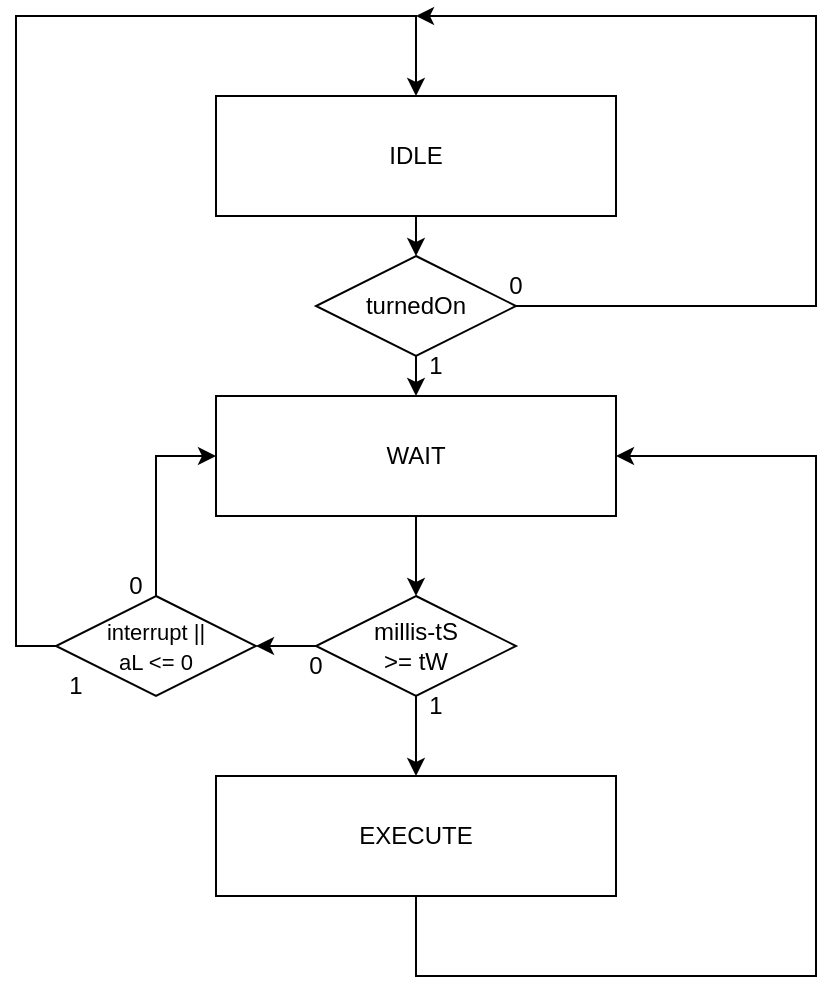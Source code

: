 <mxfile version="28.2.5">
  <diagram name="Página-1" id="82Q0bo6jeHpievK_1H9Z">
    <mxGraphModel dx="1042" dy="623" grid="1" gridSize="10" guides="1" tooltips="1" connect="1" arrows="1" fold="1" page="1" pageScale="1" pageWidth="827" pageHeight="1169" math="0" shadow="0">
      <root>
        <mxCell id="0" />
        <mxCell id="1" parent="0" />
        <mxCell id="UE6Zp9ZfauDdW80wpQd7-12" style="edgeStyle=orthogonalEdgeStyle;rounded=0;orthogonalLoop=1;jettySize=auto;html=1;exitX=0.5;exitY=1;exitDx=0;exitDy=0;entryX=0.5;entryY=0;entryDx=0;entryDy=0;" edge="1" parent="1" source="UE6Zp9ZfauDdW80wpQd7-1" target="UE6Zp9ZfauDdW80wpQd7-5">
          <mxGeometry relative="1" as="geometry" />
        </mxCell>
        <mxCell id="UE6Zp9ZfauDdW80wpQd7-1" value="" style="rounded=0;whiteSpace=wrap;html=1;" vertex="1" parent="1">
          <mxGeometry x="320" y="230" width="200" height="60" as="geometry" />
        </mxCell>
        <mxCell id="UE6Zp9ZfauDdW80wpQd7-2" value="WAIT" style="text;html=1;align=center;verticalAlign=middle;whiteSpace=wrap;rounded=0;" vertex="1" parent="1">
          <mxGeometry x="390" y="245" width="60" height="30" as="geometry" />
        </mxCell>
        <mxCell id="UE6Zp9ZfauDdW80wpQd7-31" style="edgeStyle=orthogonalEdgeStyle;rounded=0;orthogonalLoop=1;jettySize=auto;html=1;exitX=0.5;exitY=1;exitDx=0;exitDy=0;entryX=1;entryY=0.5;entryDx=0;entryDy=0;" edge="1" parent="1" source="UE6Zp9ZfauDdW80wpQd7-3" target="UE6Zp9ZfauDdW80wpQd7-1">
          <mxGeometry relative="1" as="geometry">
            <Array as="points">
              <mxPoint x="420" y="520" />
              <mxPoint x="620" y="520" />
              <mxPoint x="620" y="260" />
            </Array>
          </mxGeometry>
        </mxCell>
        <mxCell id="UE6Zp9ZfauDdW80wpQd7-3" value="" style="rounded=0;whiteSpace=wrap;html=1;" vertex="1" parent="1">
          <mxGeometry x="320" y="420" width="200" height="60" as="geometry" />
        </mxCell>
        <mxCell id="UE6Zp9ZfauDdW80wpQd7-4" value="EXECUTE" style="text;html=1;align=center;verticalAlign=middle;whiteSpace=wrap;rounded=0;" vertex="1" parent="1">
          <mxGeometry x="390" y="435" width="60" height="30" as="geometry" />
        </mxCell>
        <mxCell id="UE6Zp9ZfauDdW80wpQd7-28" style="edgeStyle=orthogonalEdgeStyle;rounded=0;orthogonalLoop=1;jettySize=auto;html=1;exitX=0.5;exitY=1;exitDx=0;exitDy=0;entryX=0.5;entryY=0;entryDx=0;entryDy=0;" edge="1" parent="1" source="UE6Zp9ZfauDdW80wpQd7-5" target="UE6Zp9ZfauDdW80wpQd7-3">
          <mxGeometry relative="1" as="geometry" />
        </mxCell>
        <mxCell id="UE6Zp9ZfauDdW80wpQd7-5" value="" style="rhombus;whiteSpace=wrap;html=1;" vertex="1" parent="1">
          <mxGeometry x="370" y="330" width="100" height="50" as="geometry" />
        </mxCell>
        <mxCell id="UE6Zp9ZfauDdW80wpQd7-36" style="edgeStyle=orthogonalEdgeStyle;rounded=0;orthogonalLoop=1;jettySize=auto;html=1;exitX=0.5;exitY=1;exitDx=0;exitDy=0;entryX=0.5;entryY=0;entryDx=0;entryDy=0;" edge="1" parent="1" source="UE6Zp9ZfauDdW80wpQd7-9" target="UE6Zp9ZfauDdW80wpQd7-32">
          <mxGeometry relative="1" as="geometry" />
        </mxCell>
        <mxCell id="UE6Zp9ZfauDdW80wpQd7-9" value="" style="rounded=0;whiteSpace=wrap;html=1;" vertex="1" parent="1">
          <mxGeometry x="320" y="80" width="200" height="60" as="geometry" />
        </mxCell>
        <mxCell id="UE6Zp9ZfauDdW80wpQd7-10" value="IDLE" style="text;html=1;align=center;verticalAlign=middle;whiteSpace=wrap;rounded=0;" vertex="1" parent="1">
          <mxGeometry x="390" y="95" width="60" height="30" as="geometry" />
        </mxCell>
        <mxCell id="UE6Zp9ZfauDdW80wpQd7-15" value="millis-tS &amp;gt;= tW" style="text;html=1;align=center;verticalAlign=middle;whiteSpace=wrap;rounded=0;" vertex="1" parent="1">
          <mxGeometry x="390" y="340" width="60" height="30" as="geometry" />
        </mxCell>
        <mxCell id="UE6Zp9ZfauDdW80wpQd7-16" value="1" style="text;html=1;align=center;verticalAlign=middle;whiteSpace=wrap;rounded=0;" vertex="1" parent="1">
          <mxGeometry x="400" y="370" width="60" height="30" as="geometry" />
        </mxCell>
        <mxCell id="UE6Zp9ZfauDdW80wpQd7-18" value="0" style="text;html=1;align=center;verticalAlign=middle;whiteSpace=wrap;rounded=0;" vertex="1" parent="1">
          <mxGeometry x="340" y="350" width="60" height="30" as="geometry" />
        </mxCell>
        <mxCell id="UE6Zp9ZfauDdW80wpQd7-29" style="edgeStyle=orthogonalEdgeStyle;rounded=0;orthogonalLoop=1;jettySize=auto;html=1;exitX=0;exitY=0.5;exitDx=0;exitDy=0;entryX=0.5;entryY=0;entryDx=0;entryDy=0;" edge="1" parent="1" source="UE6Zp9ZfauDdW80wpQd7-19" target="UE6Zp9ZfauDdW80wpQd7-9">
          <mxGeometry relative="1" as="geometry">
            <mxPoint x="337" y="77" as="targetPoint" />
            <Array as="points">
              <mxPoint x="220" y="355" />
              <mxPoint x="220" y="40" />
              <mxPoint x="420" y="40" />
            </Array>
          </mxGeometry>
        </mxCell>
        <mxCell id="UE6Zp9ZfauDdW80wpQd7-30" style="edgeStyle=orthogonalEdgeStyle;rounded=0;orthogonalLoop=1;jettySize=auto;html=1;exitX=0.5;exitY=0;exitDx=0;exitDy=0;entryX=0;entryY=0.5;entryDx=0;entryDy=0;" edge="1" parent="1" source="UE6Zp9ZfauDdW80wpQd7-19" target="UE6Zp9ZfauDdW80wpQd7-1">
          <mxGeometry relative="1" as="geometry" />
        </mxCell>
        <mxCell id="UE6Zp9ZfauDdW80wpQd7-19" value="" style="rhombus;whiteSpace=wrap;html=1;" vertex="1" parent="1">
          <mxGeometry x="240" y="330" width="100" height="50" as="geometry" />
        </mxCell>
        <mxCell id="UE6Zp9ZfauDdW80wpQd7-20" value="&lt;font style=&quot;font-size: 11px;&quot;&gt;interrupt || aL &amp;lt;= 0&lt;/font&gt;" style="text;html=1;align=center;verticalAlign=middle;whiteSpace=wrap;rounded=0;" vertex="1" parent="1">
          <mxGeometry x="260" y="340" width="60" height="30" as="geometry" />
        </mxCell>
        <mxCell id="UE6Zp9ZfauDdW80wpQd7-23" value="0" style="text;html=1;align=center;verticalAlign=middle;whiteSpace=wrap;rounded=0;" vertex="1" parent="1">
          <mxGeometry x="250" y="310" width="60" height="30" as="geometry" />
        </mxCell>
        <mxCell id="UE6Zp9ZfauDdW80wpQd7-24" value="1" style="text;html=1;align=center;verticalAlign=middle;whiteSpace=wrap;rounded=0;" vertex="1" parent="1">
          <mxGeometry x="220" y="360" width="60" height="30" as="geometry" />
        </mxCell>
        <mxCell id="UE6Zp9ZfauDdW80wpQd7-27" style="edgeStyle=orthogonalEdgeStyle;rounded=0;orthogonalLoop=1;jettySize=auto;html=1;exitX=0;exitY=0.5;exitDx=0;exitDy=0;entryX=1;entryY=0.5;entryDx=0;entryDy=0;" edge="1" parent="1" source="UE6Zp9ZfauDdW80wpQd7-5" target="UE6Zp9ZfauDdW80wpQd7-19">
          <mxGeometry relative="1" as="geometry" />
        </mxCell>
        <mxCell id="UE6Zp9ZfauDdW80wpQd7-33" style="edgeStyle=orthogonalEdgeStyle;rounded=0;orthogonalLoop=1;jettySize=auto;html=1;exitX=0.5;exitY=1;exitDx=0;exitDy=0;entryX=0.5;entryY=0;entryDx=0;entryDy=0;" edge="1" parent="1" source="UE6Zp9ZfauDdW80wpQd7-32" target="UE6Zp9ZfauDdW80wpQd7-1">
          <mxGeometry relative="1" as="geometry" />
        </mxCell>
        <mxCell id="UE6Zp9ZfauDdW80wpQd7-38" style="edgeStyle=orthogonalEdgeStyle;rounded=0;orthogonalLoop=1;jettySize=auto;html=1;exitX=1;exitY=0.5;exitDx=0;exitDy=0;" edge="1" parent="1" source="UE6Zp9ZfauDdW80wpQd7-32">
          <mxGeometry relative="1" as="geometry">
            <mxPoint x="420" y="40" as="targetPoint" />
            <Array as="points">
              <mxPoint x="620" y="185" />
              <mxPoint x="620" y="40" />
            </Array>
          </mxGeometry>
        </mxCell>
        <mxCell id="UE6Zp9ZfauDdW80wpQd7-32" value="" style="rhombus;whiteSpace=wrap;html=1;" vertex="1" parent="1">
          <mxGeometry x="370" y="160" width="100" height="50" as="geometry" />
        </mxCell>
        <mxCell id="UE6Zp9ZfauDdW80wpQd7-34" value="1" style="text;html=1;align=center;verticalAlign=middle;whiteSpace=wrap;rounded=0;" vertex="1" parent="1">
          <mxGeometry x="400" y="200" width="60" height="30" as="geometry" />
        </mxCell>
        <mxCell id="UE6Zp9ZfauDdW80wpQd7-35" value="turnedOn" style="text;html=1;align=center;verticalAlign=middle;whiteSpace=wrap;rounded=0;" vertex="1" parent="1">
          <mxGeometry x="390" y="170" width="60" height="30" as="geometry" />
        </mxCell>
        <mxCell id="UE6Zp9ZfauDdW80wpQd7-39" value="0" style="text;html=1;align=center;verticalAlign=middle;whiteSpace=wrap;rounded=0;" vertex="1" parent="1">
          <mxGeometry x="440" y="160" width="60" height="30" as="geometry" />
        </mxCell>
      </root>
    </mxGraphModel>
  </diagram>
</mxfile>
